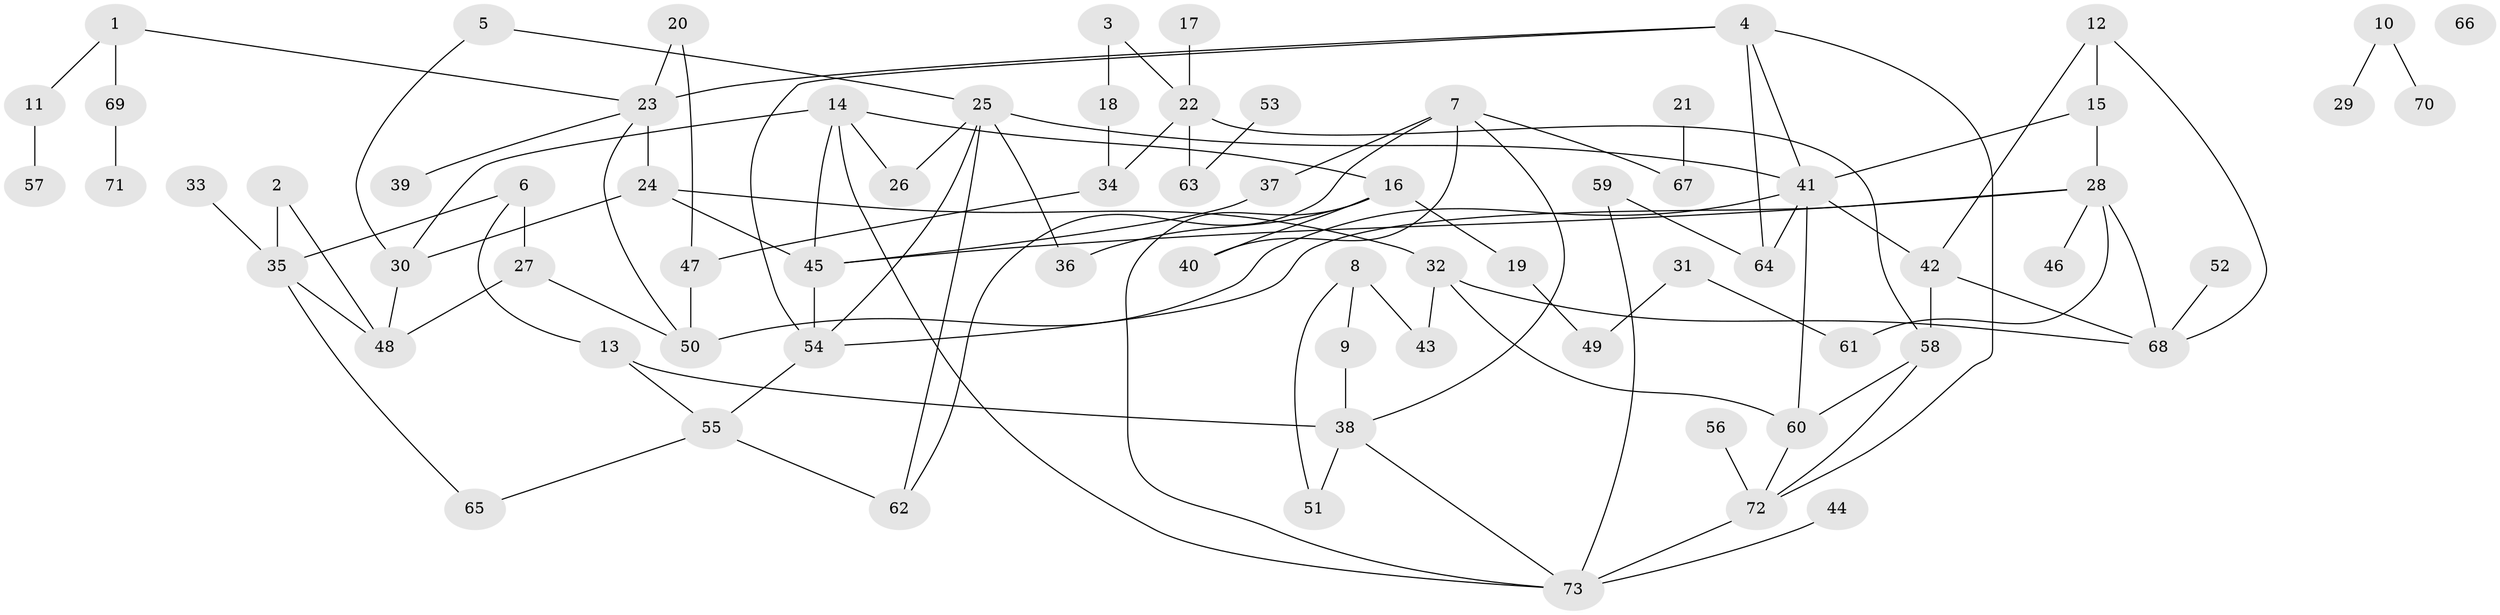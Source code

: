 // coarse degree distribution, {3: 0.13725490196078433, 2: 0.23529411764705882, 4: 0.09803921568627451, 5: 0.0784313725490196, 6: 0.058823529411764705, 1: 0.2549019607843137, 7: 0.0392156862745098, 8: 0.0392156862745098, 9: 0.0392156862745098, 0: 0.0196078431372549}
// Generated by graph-tools (version 1.1) at 2025/23/03/03/25 07:23:29]
// undirected, 73 vertices, 107 edges
graph export_dot {
graph [start="1"]
  node [color=gray90,style=filled];
  1;
  2;
  3;
  4;
  5;
  6;
  7;
  8;
  9;
  10;
  11;
  12;
  13;
  14;
  15;
  16;
  17;
  18;
  19;
  20;
  21;
  22;
  23;
  24;
  25;
  26;
  27;
  28;
  29;
  30;
  31;
  32;
  33;
  34;
  35;
  36;
  37;
  38;
  39;
  40;
  41;
  42;
  43;
  44;
  45;
  46;
  47;
  48;
  49;
  50;
  51;
  52;
  53;
  54;
  55;
  56;
  57;
  58;
  59;
  60;
  61;
  62;
  63;
  64;
  65;
  66;
  67;
  68;
  69;
  70;
  71;
  72;
  73;
  1 -- 11;
  1 -- 23;
  1 -- 69;
  2 -- 35;
  2 -- 48;
  3 -- 18;
  3 -- 22;
  4 -- 23;
  4 -- 41;
  4 -- 54;
  4 -- 64;
  4 -- 72;
  5 -- 25;
  5 -- 30;
  6 -- 13;
  6 -- 27;
  6 -- 35;
  7 -- 37;
  7 -- 38;
  7 -- 40;
  7 -- 62;
  7 -- 67;
  8 -- 9;
  8 -- 43;
  8 -- 51;
  9 -- 38;
  10 -- 29;
  10 -- 70;
  11 -- 57;
  12 -- 15;
  12 -- 42;
  12 -- 68;
  13 -- 38;
  13 -- 55;
  14 -- 16;
  14 -- 26;
  14 -- 30;
  14 -- 45;
  14 -- 73;
  15 -- 28;
  15 -- 41;
  16 -- 19;
  16 -- 36;
  16 -- 40;
  16 -- 73;
  17 -- 22;
  18 -- 34;
  19 -- 49;
  20 -- 23;
  20 -- 47;
  21 -- 67;
  22 -- 34;
  22 -- 58;
  22 -- 63;
  23 -- 24;
  23 -- 39;
  23 -- 50;
  24 -- 30;
  24 -- 32;
  24 -- 45;
  25 -- 26;
  25 -- 36;
  25 -- 41;
  25 -- 54;
  25 -- 62;
  27 -- 48;
  27 -- 50;
  28 -- 45;
  28 -- 46;
  28 -- 54;
  28 -- 61;
  28 -- 68;
  30 -- 48;
  31 -- 49;
  31 -- 61;
  32 -- 43;
  32 -- 60;
  32 -- 68;
  33 -- 35;
  34 -- 47;
  35 -- 48;
  35 -- 65;
  37 -- 45;
  38 -- 51;
  38 -- 73;
  41 -- 42;
  41 -- 50;
  41 -- 60;
  41 -- 64;
  42 -- 58;
  42 -- 68;
  44 -- 73;
  45 -- 54;
  47 -- 50;
  52 -- 68;
  53 -- 63;
  54 -- 55;
  55 -- 62;
  55 -- 65;
  56 -- 72;
  58 -- 60;
  58 -- 72;
  59 -- 64;
  59 -- 73;
  60 -- 72;
  69 -- 71;
  72 -- 73;
}
